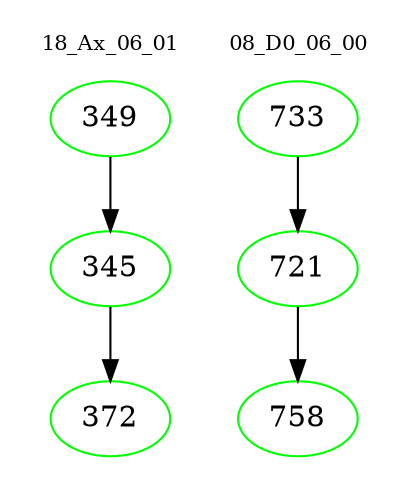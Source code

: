 digraph{
subgraph cluster_0 {
color = white
label = "18_Ax_06_01";
fontsize=10;
T0_349 [label="349", color="green"]
T0_349 -> T0_345 [color="black"]
T0_345 [label="345", color="green"]
T0_345 -> T0_372 [color="black"]
T0_372 [label="372", color="green"]
}
subgraph cluster_1 {
color = white
label = "08_D0_06_00";
fontsize=10;
T1_733 [label="733", color="green"]
T1_733 -> T1_721 [color="black"]
T1_721 [label="721", color="green"]
T1_721 -> T1_758 [color="black"]
T1_758 [label="758", color="green"]
}
}
